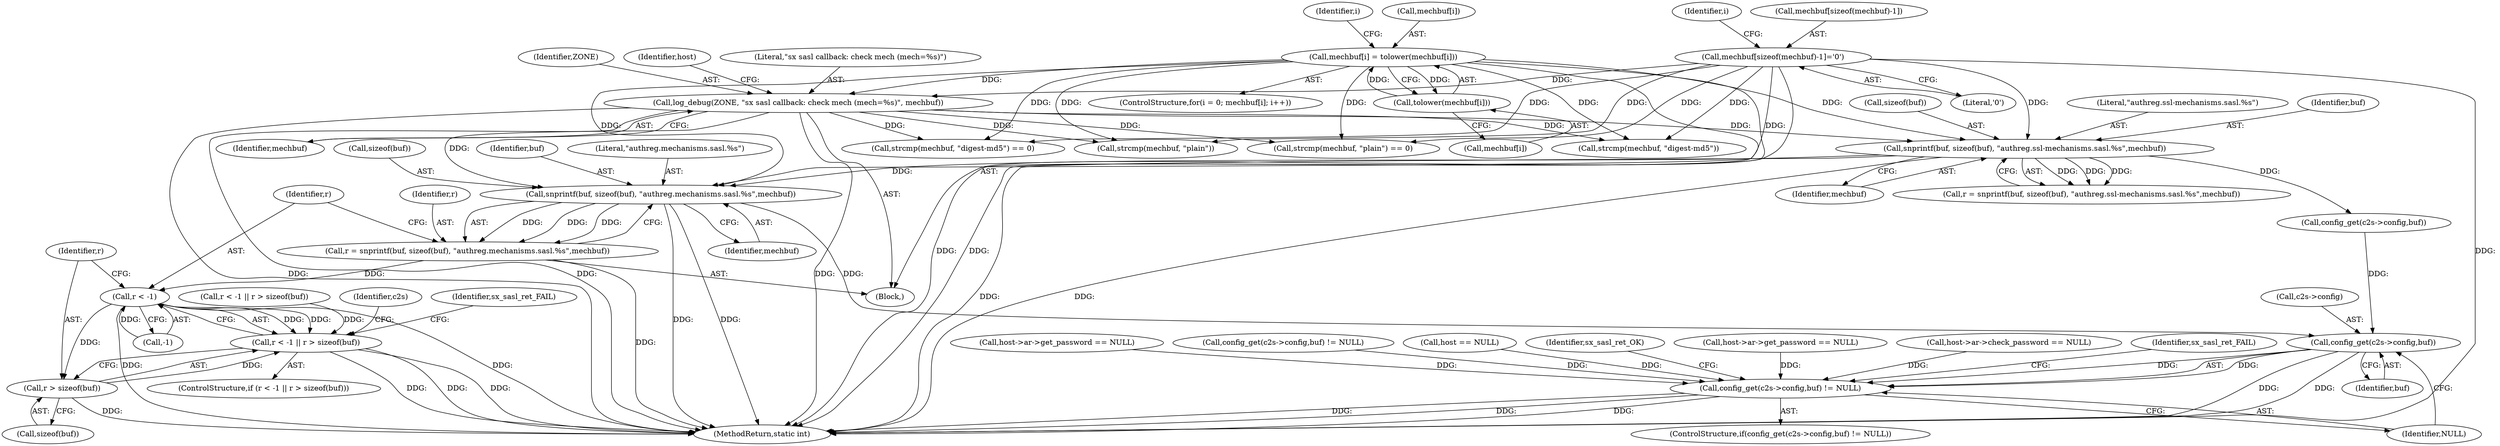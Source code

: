 digraph "0_jabberd2_8416ae54ecefa670534f27a31db71d048b9c7f16@API" {
"1000731" [label="(Call,snprintf(buf, sizeof(buf), \"authreg.mechanisms.sasl.%s\",mechbuf))"];
"1000612" [label="(Call,mechbuf[i] = tolower(mechbuf[i]))"];
"1000616" [label="(Call,tolower(mechbuf[i]))"];
"1000595" [label="(Call,mechbuf[sizeof(mechbuf)-1]='\0')"];
"1000701" [label="(Call,snprintf(buf, sizeof(buf), \"authreg.ssl-mechanisms.sasl.%s\",mechbuf))"];
"1000620" [label="(Call,log_debug(ZONE, \"sx sasl callback: check mech (mech=%s)\", mechbuf))"];
"1000729" [label="(Call,r = snprintf(buf, sizeof(buf), \"authreg.mechanisms.sasl.%s\",mechbuf))"];
"1000739" [label="(Call,r < -1)"];
"1000738" [label="(Call,r < -1 || r > sizeof(buf))"];
"1000743" [label="(Call,r > sizeof(buf))"];
"1000751" [label="(Call,config_get(c2s->config,buf))"];
"1000750" [label="(Call,config_get(c2s->config,buf) != NULL)"];
"1000708" [label="(Call,r < -1 || r > sizeof(buf))"];
"1000611" [label="(Identifier,i)"];
"1000676" [label="(Call,host->ar->get_password == NULL)"];
"1000605" [label="(Identifier,i)"];
"1000622" [label="(Literal,\"sx sasl callback: check mech (mech=%s)\")"];
"1000731" [label="(Call,snprintf(buf, sizeof(buf), \"authreg.mechanisms.sasl.%s\",mechbuf))"];
"1000651" [label="(Call,strcmp(mechbuf, \"digest-md5\"))"];
"1000621" [label="(Identifier,ZONE)"];
"1000603" [label="(ControlStructure,for(i = 0; mechbuf[i]; i++))"];
"1000730" [label="(Identifier,r)"];
"1000736" [label="(Identifier,mechbuf)"];
"1000623" [label="(Identifier,mechbuf)"];
"1000753" [label="(Identifier,c2s)"];
"1000739" [label="(Call,r < -1)"];
"1000720" [label="(Call,config_get(c2s->config,buf) != NULL)"];
"1000650" [label="(Call,strcmp(mechbuf, \"digest-md5\") == 0)"];
"1000706" [label="(Identifier,mechbuf)"];
"1000750" [label="(Call,config_get(c2s->config,buf) != NULL)"];
"1000729" [label="(Call,r = snprintf(buf, sizeof(buf), \"authreg.mechanisms.sasl.%s\",mechbuf))"];
"1000617" [label="(Call,mechbuf[i])"];
"1000616" [label="(Call,tolower(mechbuf[i]))"];
"1000740" [label="(Identifier,r)"];
"1000705" [label="(Literal,\"authreg.ssl-mechanisms.sasl.%s\")"];
"1000634" [label="(Call,host == NULL)"];
"1000613" [label="(Call,mechbuf[i])"];
"1000744" [label="(Identifier,r)"];
"1000755" [label="(Identifier,buf)"];
"1000758" [label="(Identifier,sx_sasl_ret_OK)"];
"1000701" [label="(Call,snprintf(buf, sizeof(buf), \"authreg.ssl-mechanisms.sasl.%s\",mechbuf))"];
"1000732" [label="(Identifier,buf)"];
"1000702" [label="(Identifier,buf)"];
"1000737" [label="(ControlStructure,if (r < -1 || r > sizeof(buf)))"];
"1000620" [label="(Call,log_debug(ZONE, \"sx sasl callback: check mech (mech=%s)\", mechbuf))"];
"1000657" [label="(Call,host->ar->get_password == NULL)"];
"1000669" [label="(Call,strcmp(mechbuf, \"plain\"))"];
"1000752" [label="(Call,c2s->config)"];
"1000595" [label="(Call,mechbuf[sizeof(mechbuf)-1]='\0')"];
"1000596" [label="(Call,mechbuf[sizeof(mechbuf)-1])"];
"1000625" [label="(Identifier,host)"];
"1000683" [label="(Call,host->ar->check_password == NULL)"];
"1000751" [label="(Call,config_get(c2s->config,buf))"];
"1000738" [label="(Call,r < -1 || r > sizeof(buf))"];
"1000748" [label="(Identifier,sx_sasl_ret_FAIL)"];
"1000741" [label="(Call,-1)"];
"1000749" [label="(ControlStructure,if(config_get(c2s->config,buf) != NULL))"];
"1000668" [label="(Call,strcmp(mechbuf, \"plain\") == 0)"];
"1000756" [label="(Identifier,NULL)"];
"1000735" [label="(Literal,\"authreg.mechanisms.sasl.%s\")"];
"1000602" [label="(Literal,'\0')"];
"1000612" [label="(Call,mechbuf[i] = tolower(mechbuf[i]))"];
"1000699" [label="(Call,r = snprintf(buf, sizeof(buf), \"authreg.ssl-mechanisms.sasl.%s\",mechbuf))"];
"1000703" [label="(Call,sizeof(buf))"];
"1000761" [label="(Identifier,sx_sasl_ret_FAIL)"];
"1000167" [label="(Block,)"];
"1000721" [label="(Call,config_get(c2s->config,buf))"];
"1000745" [label="(Call,sizeof(buf))"];
"1000766" [label="(MethodReturn,static int)"];
"1000743" [label="(Call,r > sizeof(buf))"];
"1000733" [label="(Call,sizeof(buf))"];
"1000731" -> "1000729"  [label="AST: "];
"1000731" -> "1000736"  [label="CFG: "];
"1000732" -> "1000731"  [label="AST: "];
"1000733" -> "1000731"  [label="AST: "];
"1000735" -> "1000731"  [label="AST: "];
"1000736" -> "1000731"  [label="AST: "];
"1000729" -> "1000731"  [label="CFG: "];
"1000731" -> "1000766"  [label="DDG: "];
"1000731" -> "1000766"  [label="DDG: "];
"1000731" -> "1000729"  [label="DDG: "];
"1000731" -> "1000729"  [label="DDG: "];
"1000731" -> "1000729"  [label="DDG: "];
"1000612" -> "1000731"  [label="DDG: "];
"1000595" -> "1000731"  [label="DDG: "];
"1000701" -> "1000731"  [label="DDG: "];
"1000620" -> "1000731"  [label="DDG: "];
"1000731" -> "1000751"  [label="DDG: "];
"1000612" -> "1000603"  [label="AST: "];
"1000612" -> "1000616"  [label="CFG: "];
"1000613" -> "1000612"  [label="AST: "];
"1000616" -> "1000612"  [label="AST: "];
"1000611" -> "1000612"  [label="CFG: "];
"1000612" -> "1000766"  [label="DDG: "];
"1000612" -> "1000766"  [label="DDG: "];
"1000616" -> "1000612"  [label="DDG: "];
"1000612" -> "1000616"  [label="DDG: "];
"1000612" -> "1000620"  [label="DDG: "];
"1000612" -> "1000650"  [label="DDG: "];
"1000612" -> "1000651"  [label="DDG: "];
"1000612" -> "1000668"  [label="DDG: "];
"1000612" -> "1000669"  [label="DDG: "];
"1000612" -> "1000701"  [label="DDG: "];
"1000616" -> "1000617"  [label="CFG: "];
"1000617" -> "1000616"  [label="AST: "];
"1000595" -> "1000167"  [label="AST: "];
"1000595" -> "1000602"  [label="CFG: "];
"1000596" -> "1000595"  [label="AST: "];
"1000602" -> "1000595"  [label="AST: "];
"1000605" -> "1000595"  [label="CFG: "];
"1000595" -> "1000766"  [label="DDG: "];
"1000595" -> "1000620"  [label="DDG: "];
"1000595" -> "1000650"  [label="DDG: "];
"1000595" -> "1000651"  [label="DDG: "];
"1000595" -> "1000668"  [label="DDG: "];
"1000595" -> "1000669"  [label="DDG: "];
"1000595" -> "1000701"  [label="DDG: "];
"1000701" -> "1000699"  [label="AST: "];
"1000701" -> "1000706"  [label="CFG: "];
"1000702" -> "1000701"  [label="AST: "];
"1000703" -> "1000701"  [label="AST: "];
"1000705" -> "1000701"  [label="AST: "];
"1000706" -> "1000701"  [label="AST: "];
"1000699" -> "1000701"  [label="CFG: "];
"1000701" -> "1000766"  [label="DDG: "];
"1000701" -> "1000766"  [label="DDG: "];
"1000701" -> "1000699"  [label="DDG: "];
"1000701" -> "1000699"  [label="DDG: "];
"1000701" -> "1000699"  [label="DDG: "];
"1000620" -> "1000701"  [label="DDG: "];
"1000701" -> "1000721"  [label="DDG: "];
"1000620" -> "1000167"  [label="AST: "];
"1000620" -> "1000623"  [label="CFG: "];
"1000621" -> "1000620"  [label="AST: "];
"1000622" -> "1000620"  [label="AST: "];
"1000623" -> "1000620"  [label="AST: "];
"1000625" -> "1000620"  [label="CFG: "];
"1000620" -> "1000766"  [label="DDG: "];
"1000620" -> "1000766"  [label="DDG: "];
"1000620" -> "1000766"  [label="DDG: "];
"1000620" -> "1000650"  [label="DDG: "];
"1000620" -> "1000651"  [label="DDG: "];
"1000620" -> "1000668"  [label="DDG: "];
"1000620" -> "1000669"  [label="DDG: "];
"1000729" -> "1000167"  [label="AST: "];
"1000730" -> "1000729"  [label="AST: "];
"1000740" -> "1000729"  [label="CFG: "];
"1000729" -> "1000766"  [label="DDG: "];
"1000729" -> "1000739"  [label="DDG: "];
"1000739" -> "1000738"  [label="AST: "];
"1000739" -> "1000741"  [label="CFG: "];
"1000740" -> "1000739"  [label="AST: "];
"1000741" -> "1000739"  [label="AST: "];
"1000744" -> "1000739"  [label="CFG: "];
"1000738" -> "1000739"  [label="CFG: "];
"1000739" -> "1000766"  [label="DDG: "];
"1000739" -> "1000766"  [label="DDG: "];
"1000739" -> "1000738"  [label="DDG: "];
"1000739" -> "1000738"  [label="DDG: "];
"1000741" -> "1000739"  [label="DDG: "];
"1000739" -> "1000743"  [label="DDG: "];
"1000738" -> "1000737"  [label="AST: "];
"1000738" -> "1000743"  [label="CFG: "];
"1000743" -> "1000738"  [label="AST: "];
"1000748" -> "1000738"  [label="CFG: "];
"1000753" -> "1000738"  [label="CFG: "];
"1000738" -> "1000766"  [label="DDG: "];
"1000738" -> "1000766"  [label="DDG: "];
"1000738" -> "1000766"  [label="DDG: "];
"1000743" -> "1000738"  [label="DDG: "];
"1000708" -> "1000738"  [label="DDG: "];
"1000743" -> "1000745"  [label="CFG: "];
"1000744" -> "1000743"  [label="AST: "];
"1000745" -> "1000743"  [label="AST: "];
"1000743" -> "1000766"  [label="DDG: "];
"1000751" -> "1000750"  [label="AST: "];
"1000751" -> "1000755"  [label="CFG: "];
"1000752" -> "1000751"  [label="AST: "];
"1000755" -> "1000751"  [label="AST: "];
"1000756" -> "1000751"  [label="CFG: "];
"1000751" -> "1000766"  [label="DDG: "];
"1000751" -> "1000766"  [label="DDG: "];
"1000751" -> "1000750"  [label="DDG: "];
"1000751" -> "1000750"  [label="DDG: "];
"1000721" -> "1000751"  [label="DDG: "];
"1000750" -> "1000749"  [label="AST: "];
"1000750" -> "1000756"  [label="CFG: "];
"1000756" -> "1000750"  [label="AST: "];
"1000758" -> "1000750"  [label="CFG: "];
"1000761" -> "1000750"  [label="CFG: "];
"1000750" -> "1000766"  [label="DDG: "];
"1000750" -> "1000766"  [label="DDG: "];
"1000750" -> "1000766"  [label="DDG: "];
"1000676" -> "1000750"  [label="DDG: "];
"1000657" -> "1000750"  [label="DDG: "];
"1000683" -> "1000750"  [label="DDG: "];
"1000634" -> "1000750"  [label="DDG: "];
"1000720" -> "1000750"  [label="DDG: "];
}

